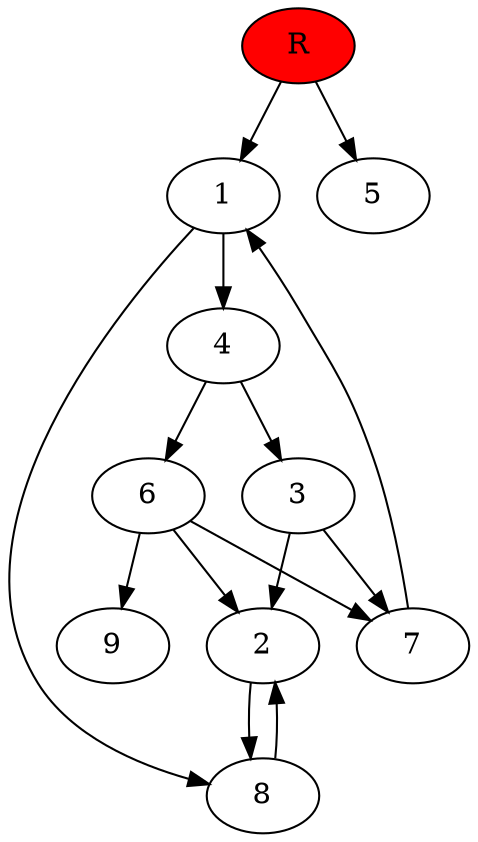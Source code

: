 digraph prb713 {
	1
	2
	3
	4
	5
	6
	7
	8
	R [fillcolor="#ff0000" style=filled]
	1 -> 4
	1 -> 8
	2 -> 8
	3 -> 2
	3 -> 7
	4 -> 3
	4 -> 6
	6 -> 2
	6 -> 7
	6 -> 9
	7 -> 1
	8 -> 2
	R -> 1
	R -> 5
}

